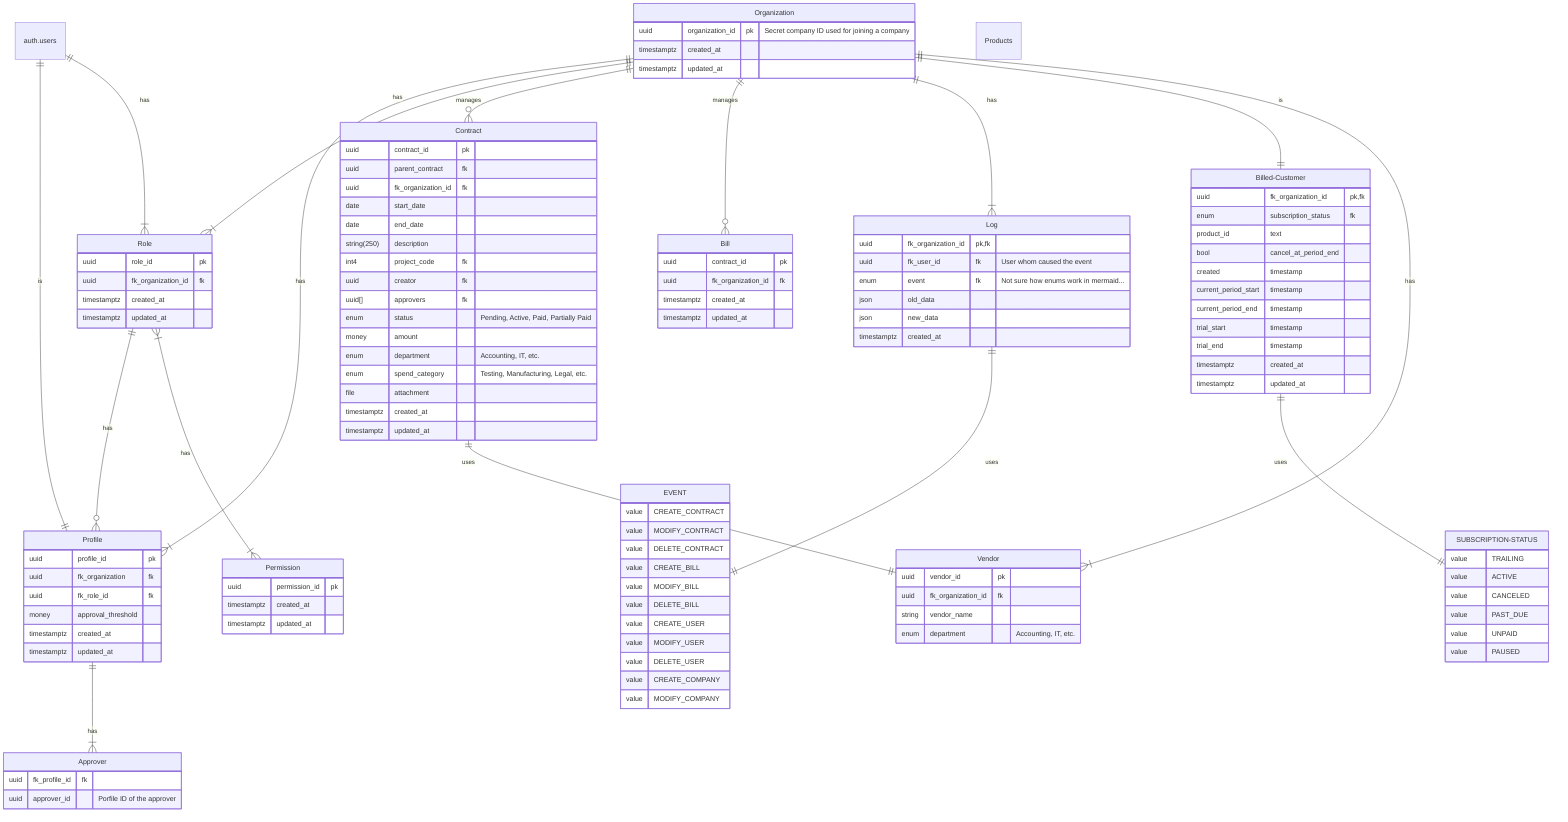 erDiagram
    "auth.users" ||--|| Profile : is
    "auth.users" ||--|{ Role : has
    Organization ||--|{ Profile : has
    Organization ||--|{ Role : has
    Organization ||--o{ Contract : manages
    Organization ||--o{ Bill : manages
    Organization ||--|{ Log : has
    Organization ||--|| Billed-Customer : is
    Organization ||--|{ Vendor : has

    Contract ||--||  Vendor : uses

    Billed-Customer ||--|| SUBSCRIPTION-STATUS : uses

    Log ||--|| EVENT : uses

    Profile ||--|{ Approver : has

    Role ||--o{ Profile : has
    Role }|--|{ Permission : has

    Profile {
        uuid profile_id pk
        uuid fk_organization fk  
        uuid fk_role_id fk
        money approval_threshold
        timestamptz created_at
        timestamptz updated_at
    }
    Approver {
        uuid fk_profile_id fk
        uuid approver_id "Porfile ID of the approver"
    }
    Role {
        uuid role_id pk
        uuid fk_organization_id fk
        timestamptz created_at
        timestamptz updated_at
    }
    Permission {
        uuid permission_id pk
        timestamptz created_at
        timestamptz updated_at
    }
    Organization {
        uuid organization_id pk "Secret company ID used for joining a company" 

        timestamptz created_at
        timestamptz updated_at
    }
    Contract {
        uuid contract_id pk
        uuid parent_contract fk
        uuid fk_organization_id fk
        date start_date
        date end_date
        string(250) description
        int4 project_code fk
        uuid creator fk
        uuid[] approvers fk  
        enum status "Pending, Active, Paid, Partially Paid"
        money amount
        enum department "Accounting, IT, etc."
        enum spend_category "Testing, Manufacturing, Legal, etc."
        file attachment
        timestamptz created_at
        timestamptz updated_at

    }
    Vendor {
        uuid vendor_id pk
        uuid fk_organization_id fk
        string vendor_name
        enum department "Accounting, IT, etc."
    }
    Bill {
        uuid contract_id pk
        uuid fk_organization_id fk
        timestamptz created_at
        timestamptz updated_at
    }
    Log {
        uuid fk_organization_id pk,fk
        uuid fk_user_id fk "User whom caused the event"
        enum event fk "Not sure how enums work in mermaid..."
        json old_data
        json new_data
        timestamptz created_at
    }
    EVENT {
        value CREATE_CONTRACT
        value MODIFY_CONTRACT
        value DELETE_CONTRACT
        value CREATE_BILL
        value MODIFY_BILL
        value DELETE_BILL
        value CREATE_USER
        value MODIFY_USER
        value DELETE_USER
        value CREATE_COMPANY
        value MODIFY_COMPANY
    }
    Billed-Customer {
        uuid fk_organization_id pk,fk
        enum subscription_status fk
        product_id text 
        bool cancel_at_period_end
        created timestamp
        current_period_start timestamp 
        current_period_end timestamp
        trial_start timestamp
        trial_end timestamp
        timestamptz created_at
        timestamptz updated_at
    }
    Products {
    
    }
    SUBSCRIPTION-STATUS {
        value TRAILING
        value ACTIVE
        value CANCELED
        value PAST_DUE
        value UNPAID
        value PAUSED
    }